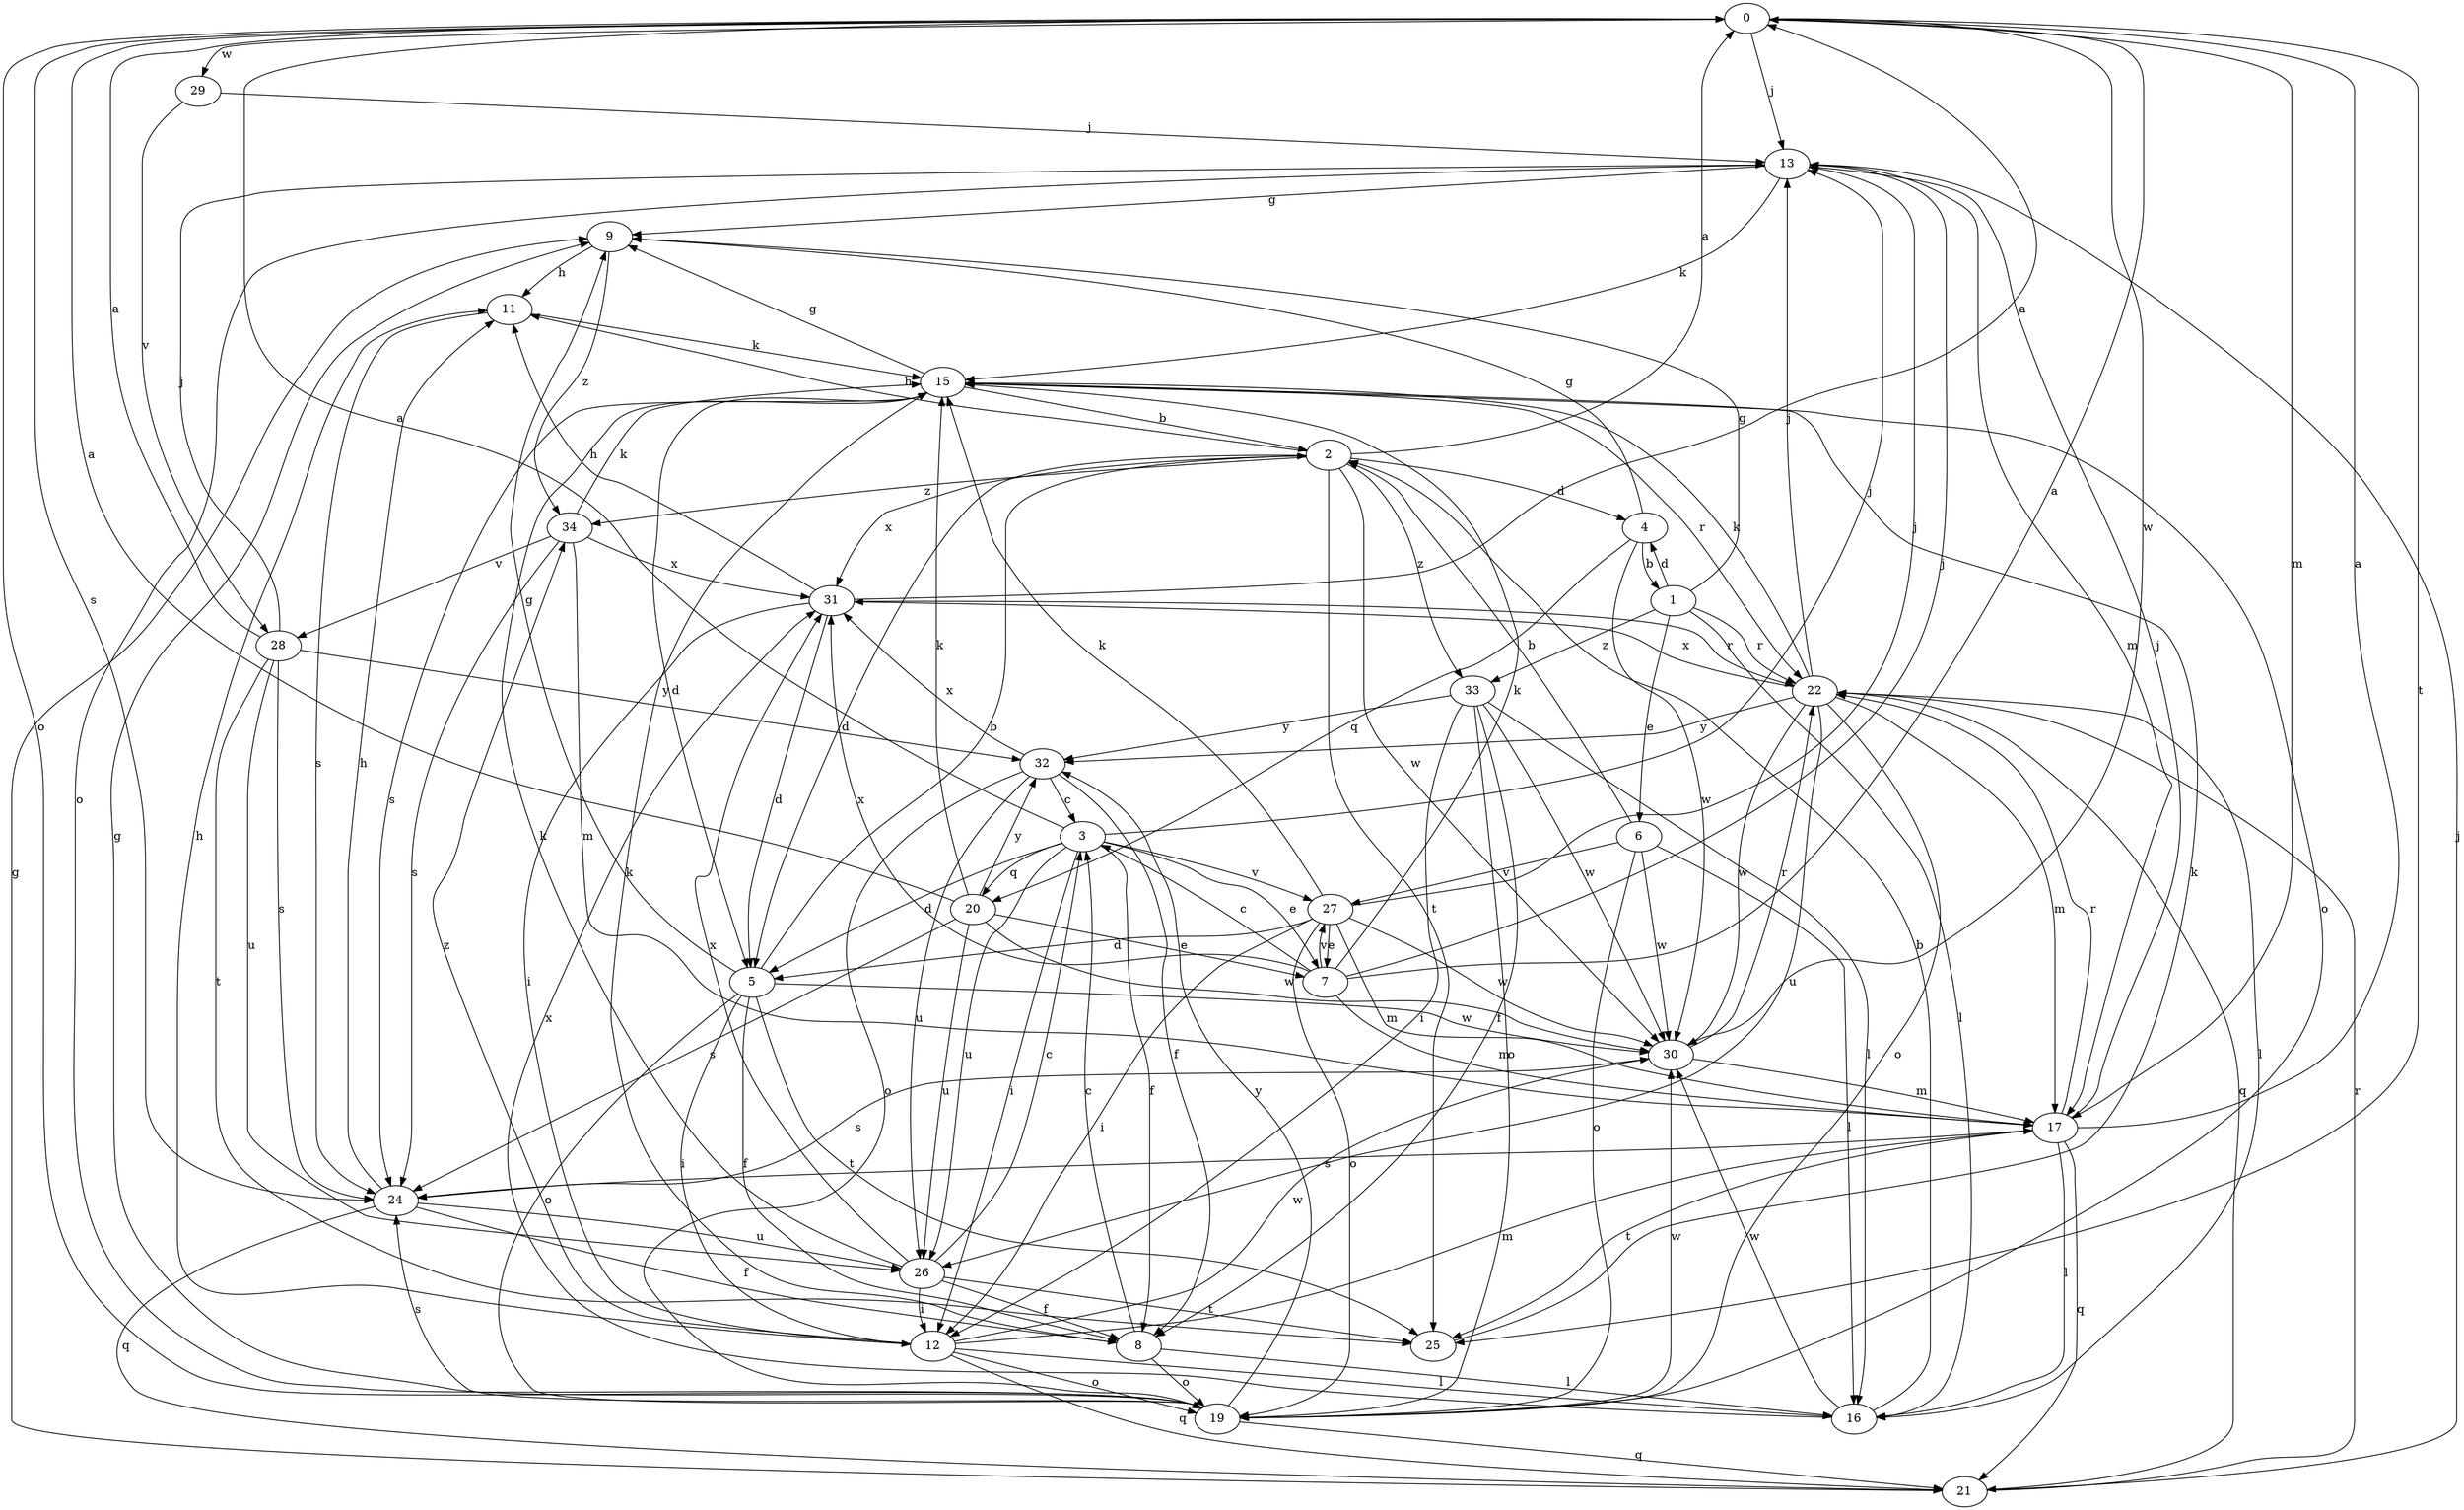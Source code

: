 strict digraph  {
0;
1;
2;
3;
4;
5;
6;
7;
8;
9;
11;
12;
13;
15;
16;
17;
19;
20;
21;
22;
24;
25;
26;
27;
28;
29;
30;
31;
32;
33;
34;
0 -> 13  [label=j];
0 -> 17  [label=m];
0 -> 19  [label=o];
0 -> 24  [label=s];
0 -> 25  [label=t];
0 -> 29  [label=w];
0 -> 30  [label=w];
1 -> 4  [label=d];
1 -> 6  [label=e];
1 -> 9  [label=g];
1 -> 16  [label=l];
1 -> 22  [label=r];
1 -> 33  [label=z];
2 -> 0  [label=a];
2 -> 4  [label=d];
2 -> 5  [label=d];
2 -> 11  [label=h];
2 -> 25  [label=t];
2 -> 30  [label=w];
2 -> 31  [label=x];
2 -> 33  [label=z];
2 -> 34  [label=z];
3 -> 0  [label=a];
3 -> 5  [label=d];
3 -> 7  [label=e];
3 -> 8  [label=f];
3 -> 12  [label=i];
3 -> 13  [label=j];
3 -> 20  [label=q];
3 -> 26  [label=u];
3 -> 27  [label=v];
4 -> 1  [label=b];
4 -> 9  [label=g];
4 -> 20  [label=q];
4 -> 30  [label=w];
5 -> 2  [label=b];
5 -> 8  [label=f];
5 -> 9  [label=g];
5 -> 12  [label=i];
5 -> 19  [label=o];
5 -> 25  [label=t];
5 -> 30  [label=w];
6 -> 2  [label=b];
6 -> 16  [label=l];
6 -> 19  [label=o];
6 -> 27  [label=v];
6 -> 30  [label=w];
7 -> 0  [label=a];
7 -> 3  [label=c];
7 -> 13  [label=j];
7 -> 15  [label=k];
7 -> 17  [label=m];
7 -> 27  [label=v];
7 -> 31  [label=x];
8 -> 3  [label=c];
8 -> 15  [label=k];
8 -> 16  [label=l];
8 -> 19  [label=o];
9 -> 11  [label=h];
9 -> 34  [label=z];
11 -> 15  [label=k];
11 -> 24  [label=s];
12 -> 11  [label=h];
12 -> 16  [label=l];
12 -> 17  [label=m];
12 -> 19  [label=o];
12 -> 21  [label=q];
12 -> 30  [label=w];
12 -> 34  [label=z];
13 -> 9  [label=g];
13 -> 15  [label=k];
13 -> 17  [label=m];
13 -> 19  [label=o];
15 -> 2  [label=b];
15 -> 5  [label=d];
15 -> 9  [label=g];
15 -> 19  [label=o];
15 -> 22  [label=r];
15 -> 24  [label=s];
16 -> 2  [label=b];
16 -> 30  [label=w];
16 -> 31  [label=x];
17 -> 0  [label=a];
17 -> 13  [label=j];
17 -> 16  [label=l];
17 -> 21  [label=q];
17 -> 22  [label=r];
17 -> 24  [label=s];
17 -> 25  [label=t];
19 -> 9  [label=g];
19 -> 21  [label=q];
19 -> 24  [label=s];
19 -> 30  [label=w];
19 -> 32  [label=y];
20 -> 0  [label=a];
20 -> 7  [label=e];
20 -> 15  [label=k];
20 -> 24  [label=s];
20 -> 26  [label=u];
20 -> 30  [label=w];
20 -> 32  [label=y];
21 -> 9  [label=g];
21 -> 13  [label=j];
21 -> 22  [label=r];
22 -> 13  [label=j];
22 -> 15  [label=k];
22 -> 16  [label=l];
22 -> 17  [label=m];
22 -> 19  [label=o];
22 -> 21  [label=q];
22 -> 26  [label=u];
22 -> 30  [label=w];
22 -> 31  [label=x];
22 -> 32  [label=y];
24 -> 8  [label=f];
24 -> 11  [label=h];
24 -> 21  [label=q];
24 -> 26  [label=u];
25 -> 15  [label=k];
26 -> 3  [label=c];
26 -> 8  [label=f];
26 -> 12  [label=i];
26 -> 15  [label=k];
26 -> 25  [label=t];
26 -> 31  [label=x];
27 -> 5  [label=d];
27 -> 7  [label=e];
27 -> 12  [label=i];
27 -> 13  [label=j];
27 -> 15  [label=k];
27 -> 17  [label=m];
27 -> 19  [label=o];
27 -> 30  [label=w];
28 -> 0  [label=a];
28 -> 13  [label=j];
28 -> 24  [label=s];
28 -> 25  [label=t];
28 -> 26  [label=u];
28 -> 32  [label=y];
29 -> 13  [label=j];
29 -> 28  [label=v];
30 -> 17  [label=m];
30 -> 22  [label=r];
30 -> 24  [label=s];
31 -> 0  [label=a];
31 -> 5  [label=d];
31 -> 11  [label=h];
31 -> 12  [label=i];
31 -> 22  [label=r];
32 -> 3  [label=c];
32 -> 8  [label=f];
32 -> 19  [label=o];
32 -> 26  [label=u];
32 -> 31  [label=x];
33 -> 8  [label=f];
33 -> 12  [label=i];
33 -> 16  [label=l];
33 -> 19  [label=o];
33 -> 30  [label=w];
33 -> 32  [label=y];
34 -> 15  [label=k];
34 -> 17  [label=m];
34 -> 24  [label=s];
34 -> 28  [label=v];
34 -> 31  [label=x];
}
